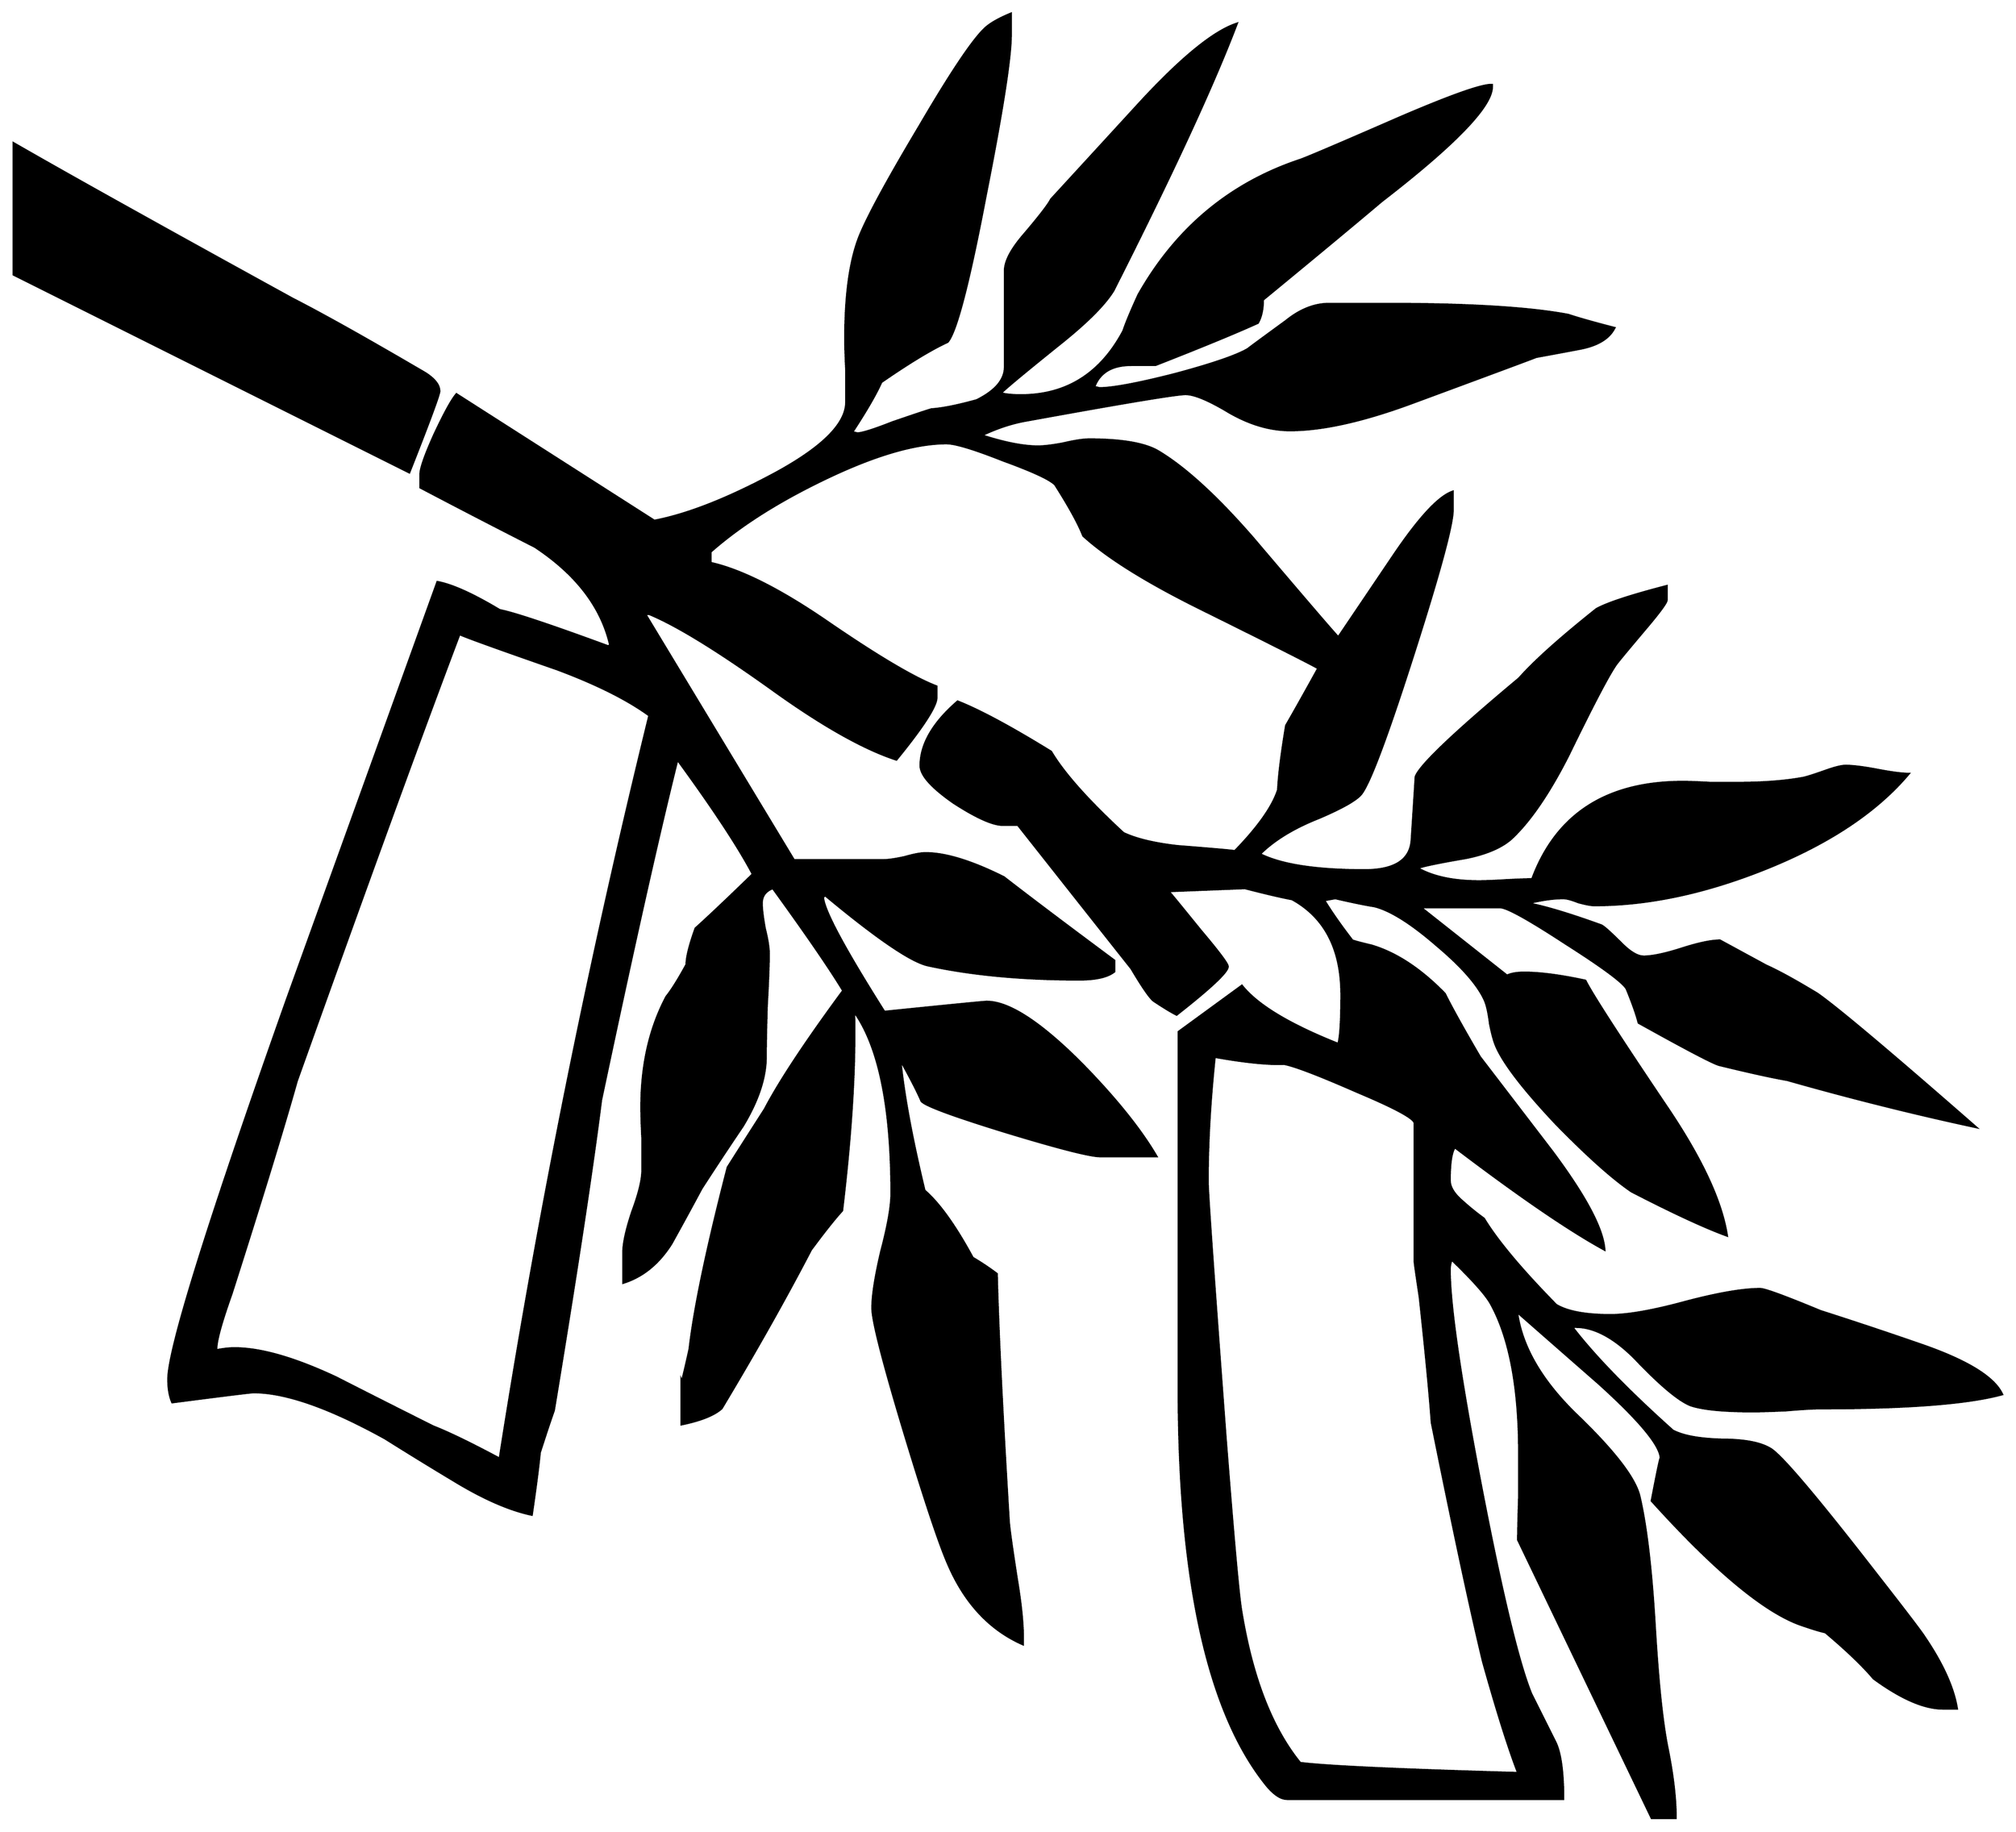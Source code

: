 


\begin{tikzpicture}[y=0.80pt, x=0.80pt, yscale=-1.0, xscale=1.0, inner sep=0pt, outer sep=0pt]
\begin{scope}[shift={(100.0,1722.0)},nonzero rule]
  \path[draw=.,fill=.,line width=1.600pt] (2062.0,-122.0) ..
    controls (2028.0,-112.667) and (1968.0,-108.0) ..
    (1882.0,-108.0) .. controls (1874.0,-108.0) and
    (1862.333,-107.333) .. (1847.0,-106.0) .. controls
    (1832.333,-105.333) and (1821.0,-105.0) .. (1813.0,-105.0) ..
    controls (1784.333,-105.0) and (1764.0,-107.0) ..
    (1752.0,-111.0) .. controls (1740.0,-115.667) and
    (1721.333,-131.333) .. (1696.0,-158.0) .. controls
    (1674.0,-180.0) and (1653.333,-190.333) .. (1634.0,-189.0) ..
    controls (1656.0,-160.333) and (1689.333,-126.0) ..
    (1734.0,-86.0) .. controls (1744.0,-80.667) and (1760.0,-77.667)
    .. (1782.0,-77.0) .. controls (1804.667,-77.0) and
    (1821.0,-74.0) .. (1831.0,-68.0) .. controls (1841.667,-62.0)
    and (1877.0,-20.333) .. (1937.0,57.0) .. controls
    (1965.667,93.667) and (1981.667,114.667) .. (1985.0,120.0) ..
    controls (2003.0,146.667) and (2013.667,170.333) .. (2017.0,191.0)
    -- (2003.0,191.0) .. controls (1984.333,191.0) and
    (1961.333,181.0) .. (1934.0,161.0) .. controls (1923.333,148.333)
    and (1907.333,133.0) .. (1886.0,115.0) .. controls
    (1880.0,113.667) and (1871.333,111.0) .. (1860.0,107.0) ..
    controls (1824.0,93.667) and (1775.0,52.667) .. (1713.0,-16.0)
    .. controls (1719.0,-47.333) and (1722.0,-61.333) ..
    (1722.0,-58.0) .. controls (1722.0,-70.667) and (1701.333,-95.667)
    .. (1660.0,-133.0) .. controls (1633.333,-156.333) and
    (1606.333,-180.0) .. (1579.0,-204.0) .. controls
    (1583.667,-169.333) and (1603.667,-135.0) .. (1639.0,-101.0) ..
    controls (1676.333,-65.0) and (1697.0,-38.0) .. (1701.0,-20.0)
    .. controls (1707.667,8.667) and (1712.667,50.667) .. (1716.0,106.0)
    .. controls (1719.333,163.333) and (1723.667,205.0) ..
    (1729.0,231.0) .. controls (1734.333,257.667) and (1737.0,280.667)
    .. (1737.0,300.0) -- (1713.0,300.0) -- (1580.0,23.0) ..
    controls (1580.0,13.667) and (1580.333,-0.667) .. (1581.0,-20.0)
    .. controls (1581.0,-39.333) and (1581.0,-53.667) ..
    (1581.0,-63.0) .. controls (1581.0,-128.333) and
    (1571.667,-178.0) .. (1553.0,-212.0) .. controls
    (1548.333,-220.667) and (1535.333,-235.333) .. (1514.0,-256.0) ..
    controls (1512.667,-253.333) and (1512.0,-250.0) ..
    (1512.0,-246.0) .. controls (1512.0,-211.333) and
    (1522.333,-140.0) .. (1543.0,-32.0) .. controls (1563.667,75.333)
    and (1580.333,144.667) .. (1593.0,176.0) .. controls
    (1601.0,192.0) and (1609.0,208.0) .. (1617.0,224.0) ..
    controls (1622.333,234.667) and (1625.0,253.667) .. (1625.0,281.0)
    -- (1350.0,281.0) .. controls (1344.0,281.0) and
    (1337.333,276.667) .. (1330.0,268.0) .. controls (1271.333,196.0)
    and (1242.0,64.0) .. (1242.0,-128.0) -- (1242.0,-483.0) --
    (1305.0,-529.0) .. controls (1320.333,-509.667) and
    (1352.333,-490.333) .. (1401.0,-471.0) .. controls
    (1403.0,-477.667) and (1404.0,-494.0) .. (1404.0,-520.0) ..
    controls (1404.0,-565.333) and (1387.667,-597.0) ..
    (1355.0,-615.0) .. controls (1344.333,-617.0) and
    (1328.667,-620.667) .. (1308.0,-626.0) -- (1232.0,-623.0) ..
    controls (1233.333,-621.667) and (1244.0,-608.667) ..
    (1264.0,-584.0) .. controls (1282.0,-562.667) and
    (1291.0,-550.667) .. (1291.0,-548.0) .. controls
    (1291.0,-542.667) and (1274.0,-526.667) .. (1240.0,-500.0) ..
    controls (1234.667,-502.667) and (1227.0,-507.333) ..
    (1217.0,-514.0) .. controls (1213.0,-517.333) and
    (1205.667,-528.0) .. (1195.0,-546.0) .. controls
    (1169.667,-578.0) and (1132.0,-625.667) .. (1082.0,-689.0) ..
    controls (1082.0,-689.0) and (1077.0,-689.0) ..
    (1067.0,-689.0) .. controls (1057.0,-689.0) and
    (1040.667,-696.333) .. (1018.0,-711.0) .. controls
    (996.0,-726.333) and (985.0,-738.667) .. (985.0,-748.0) ..
    controls (985.0,-769.333) and (997.333,-790.667) ..
    (1022.0,-812.0) .. controls (1044.0,-803.333) and
    (1075.0,-786.667) .. (1115.0,-762.0) .. controls
    (1127.667,-740.667) and (1151.667,-713.667) .. (1187.0,-681.0) ..
    controls (1199.667,-675.0) and (1217.667,-670.667) ..
    (1241.0,-668.0) .. controls (1275.0,-665.333) and
    (1294.0,-663.667) .. (1298.0,-663.0) .. controls
    (1321.333,-687.0) and (1335.667,-707.333) .. (1341.0,-724.0) ..
    controls (1341.667,-738.667) and (1344.333,-760.0) ..
    (1349.0,-788.0) .. controls (1356.333,-800.667) and
    (1367.0,-819.667) .. (1381.0,-845.0) .. controls
    (1373.0,-849.667) and (1332.667,-870.0) .. (1260.0,-906.0) ..
    controls (1208.0,-932.0) and (1170.333,-955.667) ..
    (1147.0,-977.0) .. controls (1142.333,-989.0) and
    (1133.0,-1006.0) .. (1119.0,-1028.0) .. controls
    (1113.667,-1033.333) and (1096.333,-1041.333) .. (1067.0,-1052.0) ..
    controls (1038.333,-1063.333) and (1019.667,-1069.0) ..
    (1011.0,-1069.0) .. controls (979.0,-1069.0) and
    (937.667,-1056.667) .. (887.0,-1032.0) .. controls
    (841.667,-1010.0) and (804.667,-986.333) .. (776.0,-961.0) --
    (776.0,-950.0) .. controls (806.0,-943.333) and (844.0,-924.333)
    .. (890.0,-893.0) .. controls (941.333,-857.667) and
    (978.333,-835.667) .. (1001.0,-827.0) -- (1001.0,-816.0) ..
    controls (1001.0,-807.333) and (987.667,-786.667) ..
    (961.0,-754.0) .. controls (928.333,-764.667) and (887.0,-788.0)
    .. (837.0,-824.0) .. controls (783.0,-862.667) and
    (742.333,-887.667) .. (715.0,-899.0) -- (711.0,-899.0) --
    (859.0,-654.0) -- (948.0,-654.0) .. controls (952.667,-654.0)
    and (959.667,-655.0) .. (969.0,-657.0) .. controls
    (978.333,-659.667) and (985.333,-661.0) .. (990.0,-661.0) ..
    controls (1010.0,-661.0) and (1036.0,-653.0) ..
    (1068.0,-637.0) .. controls (1092.0,-618.333) and
    (1128.667,-590.667) .. (1178.0,-554.0) -- (1178.0,-543.0) ..
    controls (1171.333,-537.667) and (1159.667,-535.0) ..
    (1143.0,-535.0) .. controls (1086.333,-535.0) and
    (1036.333,-539.667) .. (993.0,-549.0) .. controls (976.333,-552.333)
    and (942.0,-575.667) .. (890.0,-619.0) -- (888.0,-617.0) ..
    controls (888.667,-604.333) and (909.0,-566.333) .. (949.0,-503.0)
    .. controls (1014.333,-509.667) and (1048.333,-513.0) ..
    (1051.0,-513.0) .. controls (1073.0,-513.0) and
    (1104.333,-492.667) .. (1145.0,-452.0) .. controls
    (1179.0,-417.333) and (1204.0,-386.333) .. (1220.0,-359.0) --
    (1164.0,-359.0) .. controls (1154.0,-359.0) and
    (1122.667,-367.0) .. (1070.0,-383.0) .. controls
    (1018.0,-399.0) and (990.0,-409.333) .. (986.0,-414.0) ..
    controls (982.0,-423.333) and (975.0,-437.0) .. (965.0,-455.0)
    .. controls (968.333,-421.0) and (976.333,-377.667) ..
    (989.0,-325.0) .. controls (1003.667,-312.333) and
    (1019.667,-290.0) .. (1037.0,-258.0) .. controls
    (1045.0,-253.333) and (1053.0,-248.0) .. (1061.0,-242.0) ..
    controls (1062.333,-187.333) and (1066.333,-105.0) .. (1073.0,5.0)
    .. controls (1073.667,13.0) and (1076.333,32.0) .. (1081.0,62.0)
    .. controls (1085.0,86.0) and (1087.0,105.333) ..
    (1087.0,120.0) -- (1087.0,127.0) .. controls (1053.667,112.333)
    and (1028.667,85.333) .. (1012.0,46.0) .. controls (1003.333,26.0)
    and (989.0,-17.0) .. (969.0,-83.0) .. controls
    (947.667,-153.667) and (937.0,-195.333) .. (937.0,-208.0) ..
    controls (937.0,-220.667) and (940.0,-239.667) .. (946.0,-265.0)
    .. controls (952.667,-290.333) and (956.0,-309.333) ..
    (956.0,-322.0) .. controls (956.0,-408.0) and (943.667,-468.333)
    .. (919.0,-503.0) .. controls (920.333,-449.0) and
    (916.333,-383.0) .. (907.0,-305.0) .. controls (899.667,-297.0)
    and (889.333,-284.0) .. (876.0,-266.0) .. controls
    (850.667,-217.333) and (821.0,-164.667) .. (787.0,-108.0) ..
    controls (779.667,-101.333) and (766.333,-96.0) .. (747.0,-92.0)
    -- (747.0,-135.0) .. controls (747.0,-132.333) and
    (749.667,-143.0) .. (755.0,-167.0) .. controls (759.667,-207.667)
    and (772.333,-268.0) .. (793.0,-348.0) .. controls
    (801.0,-360.667) and (813.333,-380.0) .. (830.0,-406.0) ..
    controls (844.667,-434.0) and (870.667,-473.333) .. (908.0,-524.0)
    .. controls (894.667,-546.0) and (871.333,-580.0) ..
    (838.0,-626.0) .. controls (830.667,-623.333) and (827.0,-618.333)
    .. (827.0,-611.0) .. controls (827.0,-605.667) and
    (828.0,-597.333) .. (830.0,-586.0) .. controls (832.667,-575.333)
    and (834.0,-567.0) .. (834.0,-561.0) .. controls
    (834.0,-549.667) and (833.333,-532.333) .. (832.0,-509.0) ..
    controls (831.333,-486.333) and (831.0,-469.333) .. (831.0,-458.0)
    .. controls (831.0,-437.333) and (823.333,-414.333) ..
    (808.0,-389.0) .. controls (794.0,-368.333) and (780.333,-347.667)
    .. (767.0,-327.0) .. controls (757.0,-308.333) and
    (747.0,-290.0) .. (737.0,-272.0) .. controls (724.333,-252.0)
    and (708.333,-239.0) .. (689.0,-233.0) -- (689.0,-263.0) ..
    controls (689.0,-272.333) and (692.0,-286.0) .. (698.0,-304.0)
    .. controls (704.667,-322.0) and (708.0,-335.667) ..
    (708.0,-345.0) .. controls (708.0,-352.333) and (708.0,-363.0)
    .. (708.0,-377.0) .. controls (707.333,-390.333) and
    (707.0,-400.667) .. (707.0,-408.0) .. controls (707.0,-450.0)
    and (715.333,-486.667) .. (732.0,-518.0) .. controls
    (737.333,-524.667) and (744.0,-535.333) .. (752.0,-550.0) ..
    controls (752.0,-557.333) and (755.0,-569.333) .. (761.0,-586.0)
    .. controls (775.0,-598.667) and (794.0,-616.667) ..
    (818.0,-640.0) .. controls (804.0,-666.667) and (779.0,-704.667)
    .. (743.0,-754.0) .. controls (724.333,-679.333) and
    (699.0,-566.333) .. (667.0,-415.0) .. controls (658.333,-346.333)
    and (642.667,-243.333) .. (620.0,-106.0) .. controls
    (616.667,-96.667) and (612.0,-82.667) .. (606.0,-64.0) .. controls
    (604.667,-50.0) and (602.0,-29.333) .. (598.0,-2.0) .. controls
    (576.0,-6.667) and (550.667,-17.667) .. (522.0,-35.0) .. controls
    (498.667,-49.0) and (475.333,-63.333) .. (452.0,-78.0) .. controls
    (396.667,-108.667) and (353.0,-124.0) .. (321.0,-124.0) ..
    controls (318.333,-124.0) and (291.333,-120.667) .. (240.0,-114.0)
    .. controls (237.333,-120.0) and (236.0,-127.667) ..
    (236.0,-137.0) .. controls (236.0,-167.0) and (275.333,-293.0)
    .. (354.0,-515.0) .. controls (404.0,-653.667) and
    (454.0,-792.333) .. (504.0,-931.0) .. controls (518.667,-928.333)
    and (539.333,-919.0) .. (566.0,-903.0) .. controls
    (580.0,-900.333) and (616.0,-888.333) .. (674.0,-867.0) --
    (676.0,-868.0) .. controls (667.333,-906.0) and (642.333,-938.667)
    .. (601.0,-966.0) .. controls (563.0,-985.333) and
    (525.0,-1005.0) .. (487.0,-1025.0) -- (487.0,-1038.0) ..
    controls (487.0,-1044.0) and (491.667,-1057.333) ..
    (501.0,-1078.0) .. controls (511.0,-1099.333) and
    (518.333,-1112.667) .. (523.0,-1118.0) -- (720.0,-992.0) ..
    controls (751.333,-998.0) and (788.667,-1012.333) ..
    (832.0,-1035.0) .. controls (884.667,-1062.333) and
    (911.0,-1087.333) .. (911.0,-1110.0) .. controls
    (911.0,-1117.333) and (911.0,-1128.0) .. (911.0,-1142.0) ..
    controls (910.333,-1155.333) and (910.0,-1165.667) ..
    (910.0,-1173.0) .. controls (910.0,-1218.333) and
    (915.0,-1253.0) .. (925.0,-1277.0) .. controls
    (933.667,-1297.667) and (953.333,-1333.667) .. (984.0,-1385.0) ..
    controls (1016.0,-1439.667) and (1038.0,-1472.333) ..
    (1050.0,-1483.0) .. controls (1055.333,-1487.667) and
    (1063.667,-1492.333) .. (1075.0,-1497.0) -- (1075.0,-1476.0) ..
    controls (1075.0,-1453.333) and (1066.667,-1400.0) ..
    (1050.0,-1316.0) .. controls (1033.333,-1228.667) and
    (1020.667,-1180.0) .. (1012.0,-1170.0) .. controls
    (996.0,-1162.667) and (974.0,-1149.333) .. (946.0,-1130.0) ..
    controls (940.667,-1118.0) and (931.0,-1101.333) ..
    (917.0,-1080.0) .. controls (918.333,-1080.0) and
    (920.0,-1079.667) .. (922.0,-1079.0) .. controls
    (926.667,-1079.0) and (938.333,-1082.667) .. (957.0,-1090.0) ..
    controls (978.333,-1097.333) and (991.333,-1101.667) ..
    (996.0,-1103.0) .. controls (1006.667,-1103.667) and
    (1021.667,-1106.667) .. (1041.0,-1112.0) .. controls
    (1059.667,-1121.333) and (1069.0,-1132.333) .. (1069.0,-1145.0) --
    (1069.0,-1241.0) .. controls (1069.0,-1250.333) and
    (1075.333,-1262.333) .. (1088.0,-1277.0) .. controls
    (1103.333,-1295.0) and (1112.333,-1306.667) .. (1115.0,-1312.0) ..
    controls (1145.0,-1344.667) and (1174.667,-1377.0) ..
    (1204.0,-1409.0) .. controls (1245.333,-1453.667) and
    (1277.333,-1479.667) .. (1300.0,-1487.0) .. controls
    (1276.667,-1425.667) and (1235.667,-1337.0) .. (1177.0,-1221.0) ..
    controls (1168.333,-1207.0) and (1150.667,-1189.333) ..
    (1124.0,-1168.0) .. controls (1090.0,-1140.667) and
    (1070.333,-1124.333) .. (1065.0,-1119.0) .. controls
    (1069.667,-1117.667) and (1076.333,-1117.0) .. (1085.0,-1117.0) ..
    controls (1130.333,-1117.0) and (1164.333,-1138.333) ..
    (1187.0,-1181.0) .. controls (1189.667,-1189.0) and
    (1194.667,-1201.0) .. (1202.0,-1217.0) .. controls
    (1239.333,-1283.0) and (1292.667,-1327.667) .. (1362.0,-1351.0) ..
    controls (1366.667,-1352.333) and (1400.333,-1366.667) ..
    (1463.0,-1394.0) .. controls (1514.333,-1416.0) and
    (1544.667,-1426.667) .. (1554.0,-1426.0) -- (1554.0,-1424.0) ..
    controls (1554.0,-1404.667) and (1517.333,-1366.667) ..
    (1444.0,-1310.0) .. controls (1418.0,-1288.0) and
    (1378.667,-1255.333) .. (1326.0,-1212.0) .. controls
    (1326.0,-1202.667) and (1324.333,-1195.0) .. (1321.0,-1189.0) ..
    controls (1299.0,-1179.0) and (1265.0,-1165.0) ..
    (1219.0,-1147.0) .. controls (1219.0,-1147.0) and
    (1211.0,-1147.0) .. (1195.0,-1147.0) .. controls
    (1175.667,-1147.0) and (1163.333,-1139.667) .. (1158.0,-1125.0) ..
    controls (1159.333,-1125.0) and (1161.0,-1124.667) ..
    (1163.0,-1124.0) .. controls (1176.333,-1124.0) and
    (1201.333,-1128.667) .. (1238.0,-1138.0) .. controls
    (1275.333,-1148.0) and (1299.667,-1156.333) .. (1311.0,-1163.0) ..
    controls (1311.667,-1163.667) and (1324.333,-1173.0) ..
    (1349.0,-1191.0) .. controls (1363.0,-1202.333) and
    (1377.333,-1208.0) .. (1392.0,-1208.0) -- (1450.0,-1208.0) ..
    controls (1531.333,-1208.0) and (1591.333,-1204.333) ..
    (1630.0,-1197.0) .. controls (1640.0,-1193.667) and
    (1655.333,-1189.333) .. (1676.0,-1184.0) .. controls
    (1670.667,-1173.333) and (1659.0,-1166.333) .. (1641.0,-1163.0) ..
    controls (1627.0,-1160.333) and (1612.667,-1157.667) ..
    (1598.0,-1155.0) .. controls (1596.667,-1154.333) and
    (1556.333,-1139.333) .. (1477.0,-1110.0) .. controls
    (1427.0,-1091.333) and (1385.667,-1082.0) .. (1353.0,-1082.0) ..
    controls (1333.0,-1082.0) and (1312.667,-1088.0) ..
    (1292.0,-1100.0) .. controls (1272.0,-1112.0) and
    (1257.667,-1118.0) .. (1249.0,-1118.0) .. controls
    (1239.667,-1118.0) and (1185.667,-1109.0) .. (1087.0,-1091.0) ..
    controls (1073.667,-1088.333) and (1060.0,-1083.667) ..
    (1046.0,-1077.0) .. controls (1068.667,-1069.667) and
    (1087.333,-1066.0) .. (1102.0,-1066.0) .. controls
    (1108.0,-1066.0) and (1116.333,-1067.0) .. (1127.0,-1069.0) ..
    controls (1138.333,-1071.667) and (1147.0,-1073.0) ..
    (1153.0,-1073.0) .. controls (1185.667,-1073.0) and
    (1208.667,-1069.0) .. (1222.0,-1061.0) .. controls
    (1248.667,-1045.0) and (1280.0,-1016.333) .. (1316.0,-975.0) ..
    controls (1368.667,-913.0) and (1397.0,-880.0) ..
    (1401.0,-876.0) .. controls (1419.0,-902.667) and
    (1437.0,-929.333) .. (1455.0,-956.0) .. controls
    (1481.0,-994.667) and (1501.0,-1016.333) .. (1515.0,-1021.0) --
    (1515.0,-1003.0) .. controls (1515.0,-988.333) and
    (1502.0,-940.333) .. (1476.0,-859.0) .. controls
    (1450.0,-777.667) and (1432.667,-731.333) .. (1424.0,-720.0) ..
    controls (1419.333,-714.0) and (1405.333,-706.0) ..
    (1382.0,-696.0) .. controls (1356.667,-686.0) and
    (1337.0,-674.0) .. (1323.0,-660.0) .. controls
    (1344.333,-649.333) and (1379.0,-644.0) .. (1427.0,-644.0) ..
    controls (1457.0,-644.0) and (1472.667,-654.0) ..
    (1474.0,-674.0) .. controls (1475.333,-694.667) and
    (1476.667,-715.667) .. (1478.0,-737.0) .. controls
    (1482.0,-748.333) and (1516.333,-781.0) .. (1581.0,-835.0) ..
    controls (1596.333,-852.333) and (1622.0,-875.333) ..
    (1658.0,-904.0) .. controls (1668.667,-910.0) and
    (1692.0,-917.667) .. (1728.0,-927.0) -- (1728.0,-913.0) ..
    controls (1728.0,-910.333) and (1720.333,-900.0) ..
    (1705.0,-882.0) .. controls (1687.0,-860.667) and
    (1677.667,-849.333) .. (1677.0,-848.0) .. controls
    (1669.667,-837.333) and (1654.0,-807.333) .. (1630.0,-758.0) ..
    controls (1610.667,-720.0) and (1591.667,-692.333) ..
    (1573.0,-675.0) .. controls (1563.0,-666.333) and
    (1548.0,-660.0) .. (1528.0,-656.0) .. controls
    (1500.667,-651.333) and (1484.667,-648.0) .. (1480.0,-646.0) ..
    controls (1495.333,-637.333) and (1515.667,-633.0) ..
    (1541.0,-633.0) .. controls (1547.0,-633.0) and
    (1555.667,-633.333) .. (1567.0,-634.0) .. controls
    (1579.0,-634.667) and (1588.0,-635.0) .. (1594.0,-635.0) ..
    controls (1618.0,-699.667) and (1668.0,-732.0) ..
    (1744.0,-732.0) .. controls (1750.0,-732.0) and
    (1759.0,-731.667) .. (1771.0,-731.0) .. controls
    (1783.0,-731.0) and (1792.333,-731.0) .. (1799.0,-731.0) ..
    controls (1824.333,-731.0) and (1846.0,-732.667) ..
    (1864.0,-736.0) .. controls (1867.333,-736.667) and
    (1874.667,-739.0) .. (1886.0,-743.0) .. controls
    (1895.333,-746.333) and (1902.0,-748.0) .. (1906.0,-748.0) ..
    controls (1913.333,-748.0) and (1924.0,-746.667) ..
    (1938.0,-744.0) .. controls (1952.0,-741.333) and
    (1962.333,-740.0) .. (1969.0,-740.0) .. controls
    (1937.0,-702.0) and (1889.333,-670.333) .. (1826.0,-645.0) ..
    controls (1766.0,-621.0) and (1709.333,-609.0) ..
    (1656.0,-609.0) .. controls (1652.667,-609.0) and
    (1647.333,-610.0) .. (1640.0,-612.0) .. controls
    (1633.333,-614.667) and (1628.333,-616.0) .. (1625.0,-616.0) ..
    controls (1615.0,-616.0) and (1603.333,-614.333) ..
    (1590.0,-611.0) .. controls (1607.333,-607.667) and
    (1631.667,-600.333) .. (1663.0,-589.0) .. controls
    (1665.667,-587.667) and (1672.333,-581.667) .. (1683.0,-571.0) ..
    controls (1691.667,-562.333) and (1699.0,-558.0) ..
    (1705.0,-558.0) .. controls (1713.667,-558.0) and
    (1726.333,-560.667) .. (1743.0,-566.0) .. controls
    (1759.667,-571.333) and (1772.333,-574.0) .. (1781.0,-574.0) ..
    controls (1781.0,-574.0) and (1796.333,-565.667) ..
    (1827.0,-549.0) .. controls (1839.0,-543.667) and
    (1856.0,-534.333) .. (1878.0,-521.0) .. controls
    (1898.0,-507.0) and (1950.667,-462.667) .. (2036.0,-388.0) ..
    controls (1974.0,-401.333) and (1911.333,-417.0) ..
    (1848.0,-435.0) .. controls (1832.667,-437.667) and
    (1810.0,-442.667) .. (1780.0,-450.0) .. controls
    (1773.333,-452.0) and (1746.667,-466.0) .. (1700.0,-492.0) ..
    controls (1698.0,-500.0) and (1694.0,-511.333) ..
    (1688.0,-526.0) .. controls (1684.0,-532.667) and
    (1663.667,-547.667) .. (1627.0,-571.0) .. controls
    (1590.333,-595.0) and (1568.667,-607.0) .. (1562.0,-607.0) --
    (1483.0,-607.0) -- (1569.0,-539.0) .. controls
    (1573.0,-541.0) and (1578.667,-542.0) .. (1586.0,-542.0) ..
    controls (1602.0,-542.0) and (1622.333,-539.333) ..
    (1647.0,-534.0) .. controls (1653.667,-520.667) and
    (1680.333,-479.333) .. (1727.0,-410.0) .. controls
    (1762.333,-358.0) and (1782.667,-314.667) .. (1788.0,-280.0) ..
    controls (1766.0,-288.0) and (1734.333,-302.667) ..
    (1693.0,-324.0) .. controls (1674.333,-336.667) and
    (1649.333,-359.0) .. (1618.0,-391.0) .. controls
    (1585.333,-425.667) and (1565.333,-451.667) .. (1558.0,-469.0) ..
    controls (1556.0,-473.667) and (1554.0,-481.0) ..
    (1552.0,-491.0) .. controls (1550.667,-501.667) and
    (1549.0,-509.333) .. (1547.0,-514.0) .. controls
    (1540.333,-529.333) and (1524.333,-547.667) .. (1499.0,-569.0) ..
    controls (1473.667,-591.0) and (1453.0,-604.0) ..
    (1437.0,-608.0) .. controls (1428.333,-609.333) and
    (1415.333,-612.0) .. (1398.0,-616.0) -- (1387.0,-614.0) ..
    controls (1394.333,-602.0) and (1403.667,-588.667) ..
    (1415.0,-574.0) .. controls (1419.0,-572.667) and
    (1425.333,-571.0) .. (1434.0,-569.0) .. controls
    (1458.667,-561.667) and (1483.0,-545.667) .. (1507.0,-521.0) ..
    controls (1514.333,-506.333) and (1526.0,-485.333) ..
    (1542.0,-458.0) .. controls (1566.0,-426.667) and
    (1590.0,-395.333) .. (1614.0,-364.0) .. controls
    (1647.333,-319.333) and (1664.667,-286.667) .. (1666.0,-266.0) ..
    controls (1630.667,-285.333) and (1581.0,-319.333) ..
    (1517.0,-368.0) .. controls (1513.667,-363.333) and
    (1512.0,-352.333) .. (1512.0,-335.0) .. controls
    (1512.0,-328.333) and (1516.333,-321.333) .. (1525.0,-314.0) ..
    controls (1531.667,-308.0) and (1538.667,-302.333) ..
    (1546.0,-297.0) .. controls (1559.333,-275.0) and
    (1583.333,-246.333) .. (1618.0,-211.0) .. controls
    (1629.333,-204.333) and (1647.333,-201.0) .. (1672.0,-201.0) ..
    controls (1689.333,-201.0) and (1714.0,-205.333) ..
    (1746.0,-214.0) .. controls (1778.667,-222.667) and
    (1803.667,-227.0) .. (1821.0,-227.0) .. controls
    (1825.667,-227.0) and (1845.667,-219.667) .. (1881.0,-205.0) ..
    controls (1914.333,-194.333) and (1947.333,-183.333) ..
    (1980.0,-172.0) .. controls (2026.667,-156.0) and
    (2054.0,-139.333) .. (2062.0,-122.0) -- cycle(506.0,-1121.0)
    .. controls (506.0,-1117.667) and (496.0,-1090.667) ..
    (476.0,-1040.0) -- (82.0,-1237.0) -- (82.0,-1368.0) ..
    controls (140.0,-1334.667) and (232.667,-1283.0) ..
    (360.0,-1213.0) .. controls (390.0,-1197.667) and
    (434.0,-1173.0) .. (492.0,-1139.0) .. controls
    (501.333,-1133.0) and (506.0,-1127.0) .. (506.0,-1121.0) --
    cycle(1580.0,255.0) .. controls (1570.667,231.0) and
    (1559.0,194.0) .. (1545.0,144.0) .. controls (1532.333,91.333)
    and (1515.333,12.0) .. (1494.0,-94.0) .. controls
    (1492.0,-122.0) and (1488.0,-163.667) .. (1482.0,-219.0) ..
    controls (1478.667,-241.0) and (1477.0,-252.667) ..
    (1477.0,-254.0) -- (1477.0,-392.0) .. controls
    (1477.0,-396.667) and (1458.0,-407.0) .. (1420.0,-423.0) ..
    controls (1382.0,-439.667) and (1357.667,-449.0) ..
    (1347.0,-451.0) .. controls (1331.0,-450.333) and
    (1308.0,-452.667) .. (1278.0,-458.0) .. controls
    (1273.333,-413.333) and (1271.0,-372.0) .. (1271.0,-334.0) ..
    controls (1271.0,-323.333) and (1277.0,-237.667) ..
    (1289.0,-77.0) .. controls (1296.333,17.0) and (1301.333,73.0)
    .. (1304.0,91.0) .. controls (1314.667,158.333) and
    (1334.333,209.667) .. (1363.0,245.0) .. controls (1389.667,248.333)
    and (1462.0,251.667) .. (1580.0,255.0) -- cycle(715.0,-798.0)
    .. controls (693.0,-814.0) and (662.333,-829.333) ..
    (623.0,-844.0) .. controls (563.667,-864.667) and (531.333,-876.333)
    .. (526.0,-879.0) .. controls (488.667,-780.333) and
    (434.667,-632.0) .. (364.0,-434.0) .. controls (350.667,-386.667)
    and (329.0,-316.0) .. (299.0,-222.0) .. controls
    (288.333,-192.0) and (283.333,-173.333) .. (284.0,-166.0) ..
    controls (290.667,-167.333) and (296.667,-168.0) .. (302.0,-168.0)
    .. controls (328.0,-168.0) and (361.667,-158.333) ..
    (403.0,-139.0) .. controls (435.667,-122.333) and (468.0,-106.0)
    .. (500.0,-90.0) .. controls (515.333,-84.0) and (537.333,-73.333)
    .. (566.0,-58.0) .. controls (604.667,-304.0) and
    (654.333,-550.667) .. (715.0,-798.0) -- cycle;
\end{scope}

\end{tikzpicture}

